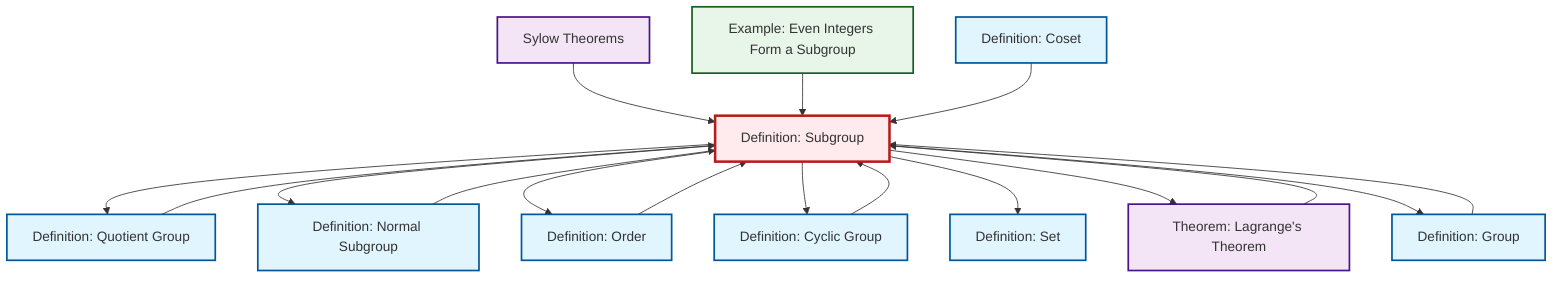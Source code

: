 graph TD
    classDef definition fill:#e1f5fe,stroke:#01579b,stroke-width:2px
    classDef theorem fill:#f3e5f5,stroke:#4a148c,stroke-width:2px
    classDef axiom fill:#fff3e0,stroke:#e65100,stroke-width:2px
    classDef example fill:#e8f5e9,stroke:#1b5e20,stroke-width:2px
    classDef current fill:#ffebee,stroke:#b71c1c,stroke-width:3px
    def-subgroup["Definition: Subgroup"]:::definition
    thm-sylow["Sylow Theorems"]:::theorem
    def-order["Definition: Order"]:::definition
    def-quotient-group["Definition: Quotient Group"]:::definition
    thm-lagrange["Theorem: Lagrange's Theorem"]:::theorem
    def-coset["Definition: Coset"]:::definition
    def-cyclic-group["Definition: Cyclic Group"]:::definition
    def-group["Definition: Group"]:::definition
    def-set["Definition: Set"]:::definition
    ex-even-integers-subgroup["Example: Even Integers Form a Subgroup"]:::example
    def-normal-subgroup["Definition: Normal Subgroup"]:::definition
    def-order --> def-subgroup
    thm-sylow --> def-subgroup
    def-cyclic-group --> def-subgroup
    def-subgroup --> def-quotient-group
    def-subgroup --> def-normal-subgroup
    def-quotient-group --> def-subgroup
    def-subgroup --> def-order
    ex-even-integers-subgroup --> def-subgroup
    def-group --> def-subgroup
    def-subgroup --> def-cyclic-group
    def-coset --> def-subgroup
    def-normal-subgroup --> def-subgroup
    def-subgroup --> def-set
    def-subgroup --> thm-lagrange
    def-subgroup --> def-group
    thm-lagrange --> def-subgroup
    class def-subgroup current